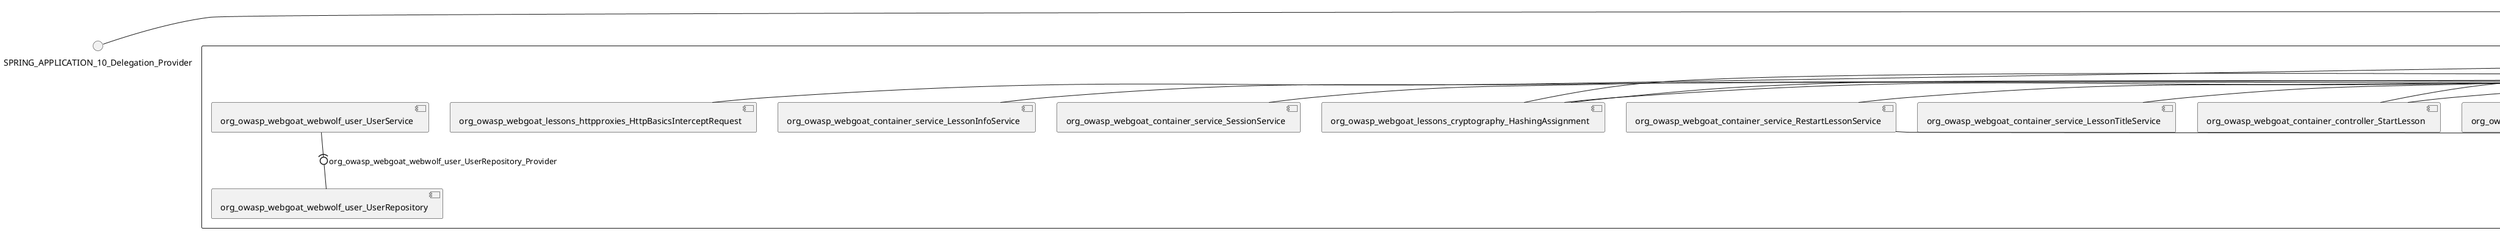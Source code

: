 @startuml
skinparam fixCircleLabelOverlapping true
skinparam componentStyle uml2
() SPRING_APPLICATION_10_Delegation_Provider
() SPRING_APPLICATION_11_Delegation_Provider
() SPRING_APPLICATION_12_Delegation_Provider
() SPRING_APPLICATION_13_Delegation_Provider
() SPRING_APPLICATION_14_Delegation_Provider
() SPRING_APPLICATION_15_Delegation_Provider
() SPRING_APPLICATION_16_Delegation_Provider
() SPRING_APPLICATION_2_Delegation_Provider
() SPRING_APPLICATION_3_Delegation_Provider
() SPRING_APPLICATION_4_Delegation_Provider
() SPRING_APPLICATION_5_Delegation_Provider
() SPRING_APPLICATION_6_Delegation_Provider
() SPRING_APPLICATION_7_Delegation_Provider
() SPRING_APPLICATION_8_Delegation_Provider
() SPRING_APPLICATION_9_Delegation_Provider
() SPRING_APPLICATION_BypassRestrictions_FieldRestrictions_POST_Delegation_Provider
() SPRING_APPLICATION_BypassRestrictions_frontendValidation_POST_Delegation_Provider
() SPRING_APPLICATION_ChromeDevTools_dummy_POST_Delegation_Provider
() SPRING_APPLICATION_ChromeDevTools_network_POST_Delegation_Provider
() SPRING_APPLICATION_CrossSiteScriptingStored_stored_xss_POST_Delegation_Provider
() SPRING_APPLICATION_CrossSiteScriptingStored_stored_xss_follow_up_POST_Delegation_Provider
() SPRING_APPLICATION_CrossSiteScripting_attack1_POST_Delegation_Provider
() SPRING_APPLICATION_CrossSiteScripting_attack3_POST_Delegation_Provider
() SPRING_APPLICATION_CrossSiteScripting_attack4_POST_Delegation_Provider
() SPRING_APPLICATION_CrossSiteScripting_attack5a_GET_Delegation_Provider
() SPRING_APPLICATION_CrossSiteScripting_attack6a_POST_Delegation_Provider
() SPRING_APPLICATION_CrossSiteScripting_dom_follow_up_POST_Delegation_Provider
() SPRING_APPLICATION_CrossSiteScripting_phone_home_xss_POST_Delegation_Provider
() SPRING_APPLICATION_CrossSiteScripting_quiz_GET_POST_Delegation_Provider
() SPRING_APPLICATION_Delegation_Provider
() SPRING_APPLICATION_GET_10_Delegation_Provider
() SPRING_APPLICATION_GET_11_Delegation_Provider
() SPRING_APPLICATION_GET_2_Delegation_Provider
() SPRING_APPLICATION_GET_3_Delegation_Provider
() SPRING_APPLICATION_GET_4_Delegation_Provider
() SPRING_APPLICATION_GET_5_Delegation_Provider
() SPRING_APPLICATION_GET_6_Delegation_Provider
() SPRING_APPLICATION_GET_7_Delegation_Provider
() SPRING_APPLICATION_GET_8_Delegation_Provider
() SPRING_APPLICATION_GET_9_Delegation_Provider
() SPRING_APPLICATION_GET_Delegation_Provider
() SPRING_APPLICATION_HtmlTampering_task_POST_Delegation_Provider
() SPRING_APPLICATION_HttpBasics_attack1_POST_Delegation_Provider
() SPRING_APPLICATION_HttpBasics_attack2_POST_Delegation_Provider
() SPRING_APPLICATION_IDOR_diff_attributes_POST_Delegation_Provider
() SPRING_APPLICATION_IDOR_login_POST_Delegation_Provider
() SPRING_APPLICATION_IDOR_profile_alt_path_POST_Delegation_Provider
() SPRING_APPLICATION_InsecureDeserialization_task_POST_Delegation_Provider
() SPRING_APPLICATION_InsecureLogin_Delegation_Provider
() SPRING_APPLICATION_JWT_decode_POST_Delegation_Provider
() SPRING_APPLICATION_JWT_jku_Delegation_Provider
() SPRING_APPLICATION_JWT_kid_Delegation_Provider
() SPRING_APPLICATION_JWT_quiz_GET_POST_Delegation_Provider
() SPRING_APPLICATION_JWT_refresh_Delegation_Provider
() SPRING_APPLICATION_JWT_secret_POST_Delegation_Provider
() SPRING_APPLICATION_JWT_votings_Delegation_Provider
() SPRING_APPLICATION_LogSpoofing_log_bleeding_POST_Delegation_Provider
() SPRING_APPLICATION_LogSpoofing_log_spoofing_POST_Delegation_Provider
() SPRING_APPLICATION_POST_10_Delegation_Provider
() SPRING_APPLICATION_POST_11_Delegation_Provider
() SPRING_APPLICATION_POST_12_Delegation_Provider
() SPRING_APPLICATION_POST_13_Delegation_Provider
() SPRING_APPLICATION_POST_14_Delegation_Provider
() SPRING_APPLICATION_POST_15_Delegation_Provider
() SPRING_APPLICATION_POST_16_Delegation_Provider
() SPRING_APPLICATION_POST_17_Delegation_Provider
() SPRING_APPLICATION_POST_18_Delegation_Provider
() SPRING_APPLICATION_POST_2_Delegation_Provider
() SPRING_APPLICATION_POST_3_Delegation_Provider
() SPRING_APPLICATION_POST_4_Delegation_Provider
() SPRING_APPLICATION_POST_5_Delegation_Provider
() SPRING_APPLICATION_POST_6_Delegation_Provider
() SPRING_APPLICATION_POST_7_Delegation_Provider
() SPRING_APPLICATION_POST_8_Delegation_Provider
() SPRING_APPLICATION_POST_9_Delegation_Provider
() SPRING_APPLICATION_POST_Delegation_Provider
() SPRING_APPLICATION_PUT_Delegation_Provider
() SPRING_APPLICATION_PasswordReset_ForgotPassword_create_password_reset_link_POST_Delegation_Provider
() SPRING_APPLICATION_PasswordReset_SecurityQuestions_POST_Delegation_Provider
() SPRING_APPLICATION_PasswordReset_reset_Delegation_Provider
() SPRING_APPLICATION_PasswordReset_simple_mail_reset_POST_Delegation_Provider
() SPRING_APPLICATION_PathTraversal_profile_picture_GET_Delegation_Provider
() SPRING_APPLICATION_PathTraversal_profile_picture_fix_GET_Delegation_Provider
() SPRING_APPLICATION_PathTraversal_profile_upload_POST_Delegation_Provider
() SPRING_APPLICATION_PathTraversal_profile_upload_fix_POST_Delegation_Provider
() SPRING_APPLICATION_PathTraversal_profile_upload_remove_user_input_POST_Delegation_Provider
() SPRING_APPLICATION_PathTraversal_random_POST_Delegation_Provider
() SPRING_APPLICATION_PathTraversal_random_picture_GET_Delegation_Provider
() SPRING_APPLICATION_PathTraversal_zip_slip_Delegation_Provider
() SPRING_APPLICATION_SSRF_task1_POST_Delegation_Provider
() SPRING_APPLICATION_SSRF_task2_POST_Delegation_Provider
() SPRING_APPLICATION_SecurePasswords_assignment_POST_Delegation_Provider
() SPRING_APPLICATION_SqlInjectionAdvanced_attack6a_POST_Delegation_Provider
() SPRING_APPLICATION_SqlInjectionAdvanced_attack6b_POST_Delegation_Provider
() SPRING_APPLICATION_SqlInjectionAdvanced_challenge_Login_POST_Delegation_Provider
() SPRING_APPLICATION_SqlInjectionAdvanced_challenge_PUT_Delegation_Provider
() SPRING_APPLICATION_SqlInjectionAdvanced_quiz_GET_POST_Delegation_Provider
() SPRING_APPLICATION_SqlInjectionMitigations_attack10a_POST_Delegation_Provider
() SPRING_APPLICATION_SqlInjectionMitigations_attack10b_POST_Delegation_Provider
() SPRING_APPLICATION_SqlInjectionMitigations_attack12a_POST_Delegation_Provider
() SPRING_APPLICATION_SqlInjectionMitigations_servers_GET_Delegation_Provider
() SPRING_APPLICATION_SqlInjection_assignment5a_POST_Delegation_Provider
() SPRING_APPLICATION_SqlInjection_assignment5b_POST_Delegation_Provider
() SPRING_APPLICATION_SqlInjection_attack10_POST_Delegation_Provider
() SPRING_APPLICATION_SqlInjection_attack2_POST_Delegation_Provider
() SPRING_APPLICATION_SqlInjection_attack3_POST_Delegation_Provider
() SPRING_APPLICATION_SqlInjection_attack4_POST_Delegation_Provider
() SPRING_APPLICATION_SqlInjection_attack5_POST_Delegation_Provider
() SPRING_APPLICATION_SqlInjection_attack8_POST_Delegation_Provider
() SPRING_APPLICATION_SqlInjection_attack9_POST_Delegation_Provider
() SPRING_APPLICATION_SqlOnlyInputValidationOnKeywords_attack_POST_Delegation_Provider
() SPRING_APPLICATION_SqlOnlyInputValidation_attack_POST_Delegation_Provider
() SPRING_APPLICATION_VulnerableComponents_attack1_POST_Delegation_Provider
() SPRING_APPLICATION_WebWolf_GET_Delegation_Provider
() SPRING_APPLICATION_WebWolf_landing_Delegation_Provider
() SPRING_APPLICATION_WebWolf_mail_Delegation_Provider
() SPRING_APPLICATION_challenge_1_POST_Delegation_Provider
() SPRING_APPLICATION_challenge_5_POST_Delegation_Provider
() SPRING_APPLICATION_challenge_7_Delegation_Provider
() SPRING_APPLICATION_challenge_8_Delegation_Provider
() SPRING_APPLICATION_challenge_logo_Delegation_Provider
() SPRING_APPLICATION_cia_quiz_GET_POST_Delegation_Provider
() SPRING_APPLICATION_clientSideFiltering_attack1_POST_Delegation_Provider
() SPRING_APPLICATION_clientSideFiltering_challenge_store_coupons_GET_Delegation_Provider
() SPRING_APPLICATION_clientSideFiltering_getItForFree_POST_Delegation_Provider
() SPRING_APPLICATION_clientSideFiltering_salaries_GET_Delegation_Provider
() SPRING_APPLICATION_crypto_encoding_basic_auth_POST_Delegation_Provider
() SPRING_APPLICATION_crypto_encoding_xor_POST_Delegation_Provider
() SPRING_APPLICATION_crypto_hashing_POST_Delegation_Provider
() SPRING_APPLICATION_crypto_secure_defaults_POST_Delegation_Provider
() SPRING_APPLICATION_crypto_signing_verify_POST_Delegation_Provider
() SPRING_APPLICATION_csrf_feedback_message_POST_Delegation_Provider
() SPRING_APPLICATION_csrf_review_POST_Delegation_Provider
() SPRING_APPLICATION_files_GET_Delegation_Provider
() SPRING_APPLICATION_fileupload_POST_Delegation_Provider
() SPRING_APPLICATION_jwt_Delegation_Provider
() SPRING_APPLICATION_landing_Delegation_Provider
() SPRING_APPLICATION_lesson_template_Delegation_Provider
() SPRING_APPLICATION_login_oauth_mvc_GET_Delegation_Provider
() SPRING_APPLICATION_mail_DELETE_GET_POST_Delegation_Provider
() SPRING_APPLICATION_register_mvc_POST_Delegation_Provider
() SPRING_APPLICATION_registration_GET_Delegation_Provider
() SPRING_APPLICATION_requests_GET_Delegation_Provider
() SPRING_APPLICATION_scoreboard_data_GET_Delegation_Provider
() SPRING_APPLICATION_server_directory_GET_Delegation_Provider
() SPRING_APPLICATION_service_debug_labels_mvc_Delegation_Provider
() SPRING_APPLICATION_service_lessonoverview_mvc_Delegation_Provider
() SPRING_APPLICATION_xxe_comments_GET_Delegation_Provider
rectangle System {
[org_owasp_webgoat_container_HammerHead] [[webgoat-webgoat.repository#_n4j_zFbAEe-3c-8zn6OYeQ]]
[org_owasp_webgoat_container_WebWolfRedirect] [[webgoat-webgoat.repository#_n4j_zFbAEe-3c-8zn6OYeQ]]
[org_owasp_webgoat_container_controller_StartLesson] [[webgoat-webgoat.repository#_n4j_zFbAEe-3c-8zn6OYeQ]]
[org_owasp_webgoat_container_controller_Welcome] [[webgoat-webgoat.repository#_n4j_zFbAEe-3c-8zn6OYeQ]]
[org_owasp_webgoat_container_i18n_PluginMessages_Provider] [[webgoat-webgoat.repository#_n4j_zFbAEe-3c-8zn6OYeQ]]
[org_owasp_webgoat_container_report_ReportCardController] [[webgoat-webgoat.repository#_n4j_zFbAEe-3c-8zn6OYeQ]]
[org_owasp_webgoat_container_service_EnvironmentService] [[webgoat-webgoat.repository#_n4j_zFbAEe-3c-8zn6OYeQ]]
[org_owasp_webgoat_container_service_HintService] [[webgoat-webgoat.repository#_n4j_zFbAEe-3c-8zn6OYeQ]]
[org_owasp_webgoat_container_service_LabelDebugService] [[webgoat-webgoat.repository#_n4j_zFbAEe-3c-8zn6OYeQ]]
[org_owasp_webgoat_container_service_LabelService] [[webgoat-webgoat.repository#_n4j_zFbAEe-3c-8zn6OYeQ]]
[org_owasp_webgoat_container_service_LessonInfoService] [[webgoat-webgoat.repository#_n4j_zFbAEe-3c-8zn6OYeQ]]
[org_owasp_webgoat_container_service_LessonMenuService] [[webgoat-webgoat.repository#_n4j_zFbAEe-3c-8zn6OYeQ]]
[org_owasp_webgoat_container_service_LessonProgressService] [[webgoat-webgoat.repository#_n4j_zFbAEe-3c-8zn6OYeQ]]
[org_owasp_webgoat_container_service_LessonTitleService] [[webgoat-webgoat.repository#_n4j_zFbAEe-3c-8zn6OYeQ]]
[org_owasp_webgoat_container_service_RestartLessonService] [[webgoat-webgoat.repository#_n4j_zFbAEe-3c-8zn6OYeQ]]
[org_owasp_webgoat_container_service_SessionService] [[webgoat-webgoat.repository#_n4j_zFbAEe-3c-8zn6OYeQ]]
[org_owasp_webgoat_container_session_UserSessionData_Provider] [[webgoat-webgoat.repository#_n4j_zFbAEe-3c-8zn6OYeQ]]
[org_owasp_webgoat_container_session_WebSession_Provider] [[webgoat-webgoat.repository#_n4j_zFbAEe-3c-8zn6OYeQ]]
[org_owasp_webgoat_container_users_RegistrationController] [[webgoat-webgoat.repository#_n4j_zFbAEe-3c-8zn6OYeQ]]
[org_owasp_webgoat_container_users_Scoreboard] [[webgoat-webgoat.repository#_n4j_zFbAEe-3c-8zn6OYeQ]]
[org_owasp_webgoat_container_users_UserProgressRepository] [[webgoat-webgoat.repository#_n4j_zFbAEe-3c-8zn6OYeQ]]
[org_owasp_webgoat_container_users_UserRepository] [[webgoat-webgoat.repository#_n4j_zFbAEe-3c-8zn6OYeQ]]
[org_owasp_webgoat_container_users_UserService] [[webgoat-webgoat.repository#_n4j_zFbAEe-3c-8zn6OYeQ]]
[org_owasp_webgoat_lessons_authbypass_VerifyAccount] [[webgoat-webgoat.repository#_n4j_zFbAEe-3c-8zn6OYeQ]]
[org_owasp_webgoat_lessons_bypassrestrictions_BypassRestrictionsFieldRestrictions] [[webgoat-webgoat.repository#_n4j_zFbAEe-3c-8zn6OYeQ]]
[org_owasp_webgoat_lessons_bypassrestrictions_BypassRestrictionsFrontendValidation] [[webgoat-webgoat.repository#_n4j_zFbAEe-3c-8zn6OYeQ]]
[org_owasp_webgoat_lessons_challenges_FlagController] [[webgoat-webgoat.repository#_n4j_zFbAEe-3c-8zn6OYeQ]]
[org_owasp_webgoat_lessons_challenges_challenge1_Assignment1] [[webgoat-webgoat.repository#_n4j_zFbAEe-3c-8zn6OYeQ]]
[org_owasp_webgoat_lessons_challenges_challenge1_ImageServlet] [[webgoat-webgoat.repository#_n4j_zFbAEe-3c-8zn6OYeQ]]
[org_owasp_webgoat_lessons_challenges_challenge5_Assignment5] [[webgoat-webgoat.repository#_n4j_zFbAEe-3c-8zn6OYeQ]]
[org_owasp_webgoat_lessons_challenges_challenge7_Assignment7] [[webgoat-webgoat.repository#_n4j_zFbAEe-3c-8zn6OYeQ]]
[org_owasp_webgoat_lessons_challenges_challenge8_Assignment8] [[webgoat-webgoat.repository#_n4j_zFbAEe-3c-8zn6OYeQ]]
[org_owasp_webgoat_lessons_chromedevtools_NetworkDummy] [[webgoat-webgoat.repository#_n4j_zFbAEe-3c-8zn6OYeQ]]
[org_owasp_webgoat_lessons_chromedevtools_NetworkLesson] [[webgoat-webgoat.repository#_n4j_zFbAEe-3c-8zn6OYeQ]]
[org_owasp_webgoat_lessons_cia_CIAQuiz] [[webgoat-webgoat.repository#_n4j_zFbAEe-3c-8zn6OYeQ]]
[org_owasp_webgoat_lessons_clientsidefiltering_ClientSideFilteringAssignment] [[webgoat-webgoat.repository#_n4j_zFbAEe-3c-8zn6OYeQ]]
[org_owasp_webgoat_lessons_clientsidefiltering_ClientSideFilteringFreeAssignment] [[webgoat-webgoat.repository#_n4j_zFbAEe-3c-8zn6OYeQ]]
[org_owasp_webgoat_lessons_clientsidefiltering_Salaries] [[webgoat-webgoat.repository#_n4j_zFbAEe-3c-8zn6OYeQ]]
[org_owasp_webgoat_lessons_clientsidefiltering_ShopEndpoint] [[webgoat-webgoat.repository#_n4j_zFbAEe-3c-8zn6OYeQ]]
[org_owasp_webgoat_lessons_cryptography_EncodingAssignment] [[webgoat-webgoat.repository#_n4j_zFbAEe-3c-8zn6OYeQ]]
[org_owasp_webgoat_lessons_cryptography_HashingAssignment] [[webgoat-webgoat.repository#_n4j_zFbAEe-3c-8zn6OYeQ]]
[org_owasp_webgoat_lessons_cryptography_SecureDefaultsAssignment] [[webgoat-webgoat.repository#_n4j_zFbAEe-3c-8zn6OYeQ]]
[org_owasp_webgoat_lessons_cryptography_SigningAssignment] [[webgoat-webgoat.repository#_n4j_zFbAEe-3c-8zn6OYeQ]]
[org_owasp_webgoat_lessons_cryptography_XOREncodingAssignment] [[webgoat-webgoat.repository#_n4j_zFbAEe-3c-8zn6OYeQ]]
[org_owasp_webgoat_lessons_csrf_CSRFConfirmFlag1] [[webgoat-webgoat.repository#_n4j_zFbAEe-3c-8zn6OYeQ]]
[org_owasp_webgoat_lessons_csrf_CSRFFeedback] [[webgoat-webgoat.repository#_n4j_zFbAEe-3c-8zn6OYeQ]]
[org_owasp_webgoat_lessons_csrf_CSRFGetFlag] [[webgoat-webgoat.repository#_n4j_zFbAEe-3c-8zn6OYeQ]]
[org_owasp_webgoat_lessons_csrf_CSRFLogin] [[webgoat-webgoat.repository#_n4j_zFbAEe-3c-8zn6OYeQ]]
[org_owasp_webgoat_lessons_csrf_ForgedReviews] [[webgoat-webgoat.repository#_n4j_zFbAEe-3c-8zn6OYeQ]]
[org_owasp_webgoat_lessons_csrf_ObjectMapper_Provider] [[webgoat-webgoat.repository#_n4j_zFbAEe-3c-8zn6OYeQ]]
[org_owasp_webgoat_lessons_deserialization_InsecureDeserializationTask] [[webgoat-webgoat.repository#_n4j_zFbAEe-3c-8zn6OYeQ]]
[org_owasp_webgoat_lessons_hijacksession_HijackSessionAssignment] [[webgoat-webgoat.repository#_n4j_zFbAEe-3c-8zn6OYeQ]]
[org_owasp_webgoat_lessons_hijacksession_cas_HijackSessionAuthenticationProvider] [[webgoat-webgoat.repository#_n4j_zFbAEe-3c-8zn6OYeQ]]
[org_owasp_webgoat_lessons_htmltampering_HtmlTamperingTask] [[webgoat-webgoat.repository#_n4j_zFbAEe-3c-8zn6OYeQ]]
[org_owasp_webgoat_lessons_httpbasics_HttpBasicsLesson] [[webgoat-webgoat.repository#_n4j_zFbAEe-3c-8zn6OYeQ]]
[org_owasp_webgoat_lessons_httpbasics_HttpBasicsQuiz] [[webgoat-webgoat.repository#_n4j_zFbAEe-3c-8zn6OYeQ]]
[org_owasp_webgoat_lessons_httpproxies_HttpBasicsInterceptRequest] [[webgoat-webgoat.repository#_n4j_zFbAEe-3c-8zn6OYeQ]]
[org_owasp_webgoat_lessons_idor_IDORDiffAttributes] [[webgoat-webgoat.repository#_n4j_zFbAEe-3c-8zn6OYeQ]]
[org_owasp_webgoat_lessons_idor_IDOREditOtherProfile] [[webgoat-webgoat.repository#_n4j_zFbAEe-3c-8zn6OYeQ]]
[org_owasp_webgoat_lessons_idor_IDORLogin] [[webgoat-webgoat.repository#_n4j_zFbAEe-3c-8zn6OYeQ]]
[org_owasp_webgoat_lessons_idor_IDORViewOtherProfile] [[webgoat-webgoat.repository#_n4j_zFbAEe-3c-8zn6OYeQ]]
[org_owasp_webgoat_lessons_idor_IDORViewOwnProfile] [[webgoat-webgoat.repository#_n4j_zFbAEe-3c-8zn6OYeQ]]
[org_owasp_webgoat_lessons_idor_IDORViewOwnProfileAltUrl] [[webgoat-webgoat.repository#_n4j_zFbAEe-3c-8zn6OYeQ]]
[org_owasp_webgoat_lessons_insecurelogin_InsecureLoginTask] [[webgoat-webgoat.repository#_n4j_zFbAEe-3c-8zn6OYeQ]]
[org_owasp_webgoat_lessons_jwt_JWTDecodeEndpoint] [[webgoat-webgoat.repository#_n4j_zFbAEe-3c-8zn6OYeQ]]
[org_owasp_webgoat_lessons_jwt_JWTQuiz] [[webgoat-webgoat.repository#_n4j_zFbAEe-3c-8zn6OYeQ]]
[org_owasp_webgoat_lessons_jwt_JWTRefreshEndpoint] [[webgoat-webgoat.repository#_n4j_zFbAEe-3c-8zn6OYeQ]]
[org_owasp_webgoat_lessons_jwt_JWTSecretKeyEndpoint] [[webgoat-webgoat.repository#_n4j_zFbAEe-3c-8zn6OYeQ]]
[org_owasp_webgoat_lessons_jwt_JWTVotesEndpoint] [[webgoat-webgoat.repository#_n4j_zFbAEe-3c-8zn6OYeQ]]
[org_owasp_webgoat_lessons_jwt_claimmisuse_JWTHeaderJKUEndpoint] [[webgoat-webgoat.repository#_n4j_zFbAEe-3c-8zn6OYeQ]]
[org_owasp_webgoat_lessons_jwt_claimmisuse_JWTHeaderKIDEndpoint] [[webgoat-webgoat.repository#_n4j_zFbAEe-3c-8zn6OYeQ]]
[org_owasp_webgoat_lessons_lessontemplate_SampleAttack] [[webgoat-webgoat.repository#_n4j_zFbAEe-3c-8zn6OYeQ]]
[org_owasp_webgoat_lessons_logging_LogBleedingTask] [[webgoat-webgoat.repository#_n4j_zFbAEe-3c-8zn6OYeQ]]
[org_owasp_webgoat_lessons_logging_LogSpoofingTask] [[webgoat-webgoat.repository#_n4j_zFbAEe-3c-8zn6OYeQ]]
[org_owasp_webgoat_lessons_missingac_MissingFunctionACHiddenMenus] [[webgoat-webgoat.repository#_n4j_zFbAEe-3c-8zn6OYeQ]]
[org_owasp_webgoat_lessons_missingac_MissingFunctionACUsers] [[webgoat-webgoat.repository#_n4j_zFbAEe-3c-8zn6OYeQ]]
[org_owasp_webgoat_lessons_missingac_MissingFunctionACYourHash] [[webgoat-webgoat.repository#_n4j_zFbAEe-3c-8zn6OYeQ]]
[org_owasp_webgoat_lessons_missingac_MissingFunctionACYourHashAdmin] [[webgoat-webgoat.repository#_n4j_zFbAEe-3c-8zn6OYeQ]]
[org_owasp_webgoat_lessons_passwordreset_QuestionsAssignment] [[webgoat-webgoat.repository#_n4j_zFbAEe-3c-8zn6OYeQ]]
[org_owasp_webgoat_lessons_passwordreset_ResetLinkAssignment] [[webgoat-webgoat.repository#_n4j_zFbAEe-3c-8zn6OYeQ]]
[org_owasp_webgoat_lessons_passwordreset_ResetLinkAssignmentForgotPassword] [[webgoat-webgoat.repository#_n4j_zFbAEe-3c-8zn6OYeQ]]
[org_owasp_webgoat_lessons_passwordreset_SecurityQuestionAssignment] [[webgoat-webgoat.repository#_n4j_zFbAEe-3c-8zn6OYeQ]]
[org_owasp_webgoat_lessons_passwordreset_SimpleMailAssignment] [[webgoat-webgoat.repository#_n4j_zFbAEe-3c-8zn6OYeQ]]
[org_owasp_webgoat_lessons_passwordreset_TriedQuestions] [[webgoat-webgoat.repository#_n4j_zFbAEe-3c-8zn6OYeQ]]
[org_owasp_webgoat_lessons_pathtraversal_ProfileUpload] [[webgoat-webgoat.repository#_n4j_zFbAEe-3c-8zn6OYeQ]]
[org_owasp_webgoat_lessons_pathtraversal_ProfileUploadFix] [[webgoat-webgoat.repository#_n4j_zFbAEe-3c-8zn6OYeQ]]
[org_owasp_webgoat_lessons_pathtraversal_ProfileUploadRemoveUserInput] [[webgoat-webgoat.repository#_n4j_zFbAEe-3c-8zn6OYeQ]]
[org_owasp_webgoat_lessons_pathtraversal_ProfileUploadRetrieval] [[webgoat-webgoat.repository#_n4j_zFbAEe-3c-8zn6OYeQ]]
[org_owasp_webgoat_lessons_pathtraversal_ProfileZipSlip] [[webgoat-webgoat.repository#_n4j_zFbAEe-3c-8zn6OYeQ]]
[org_owasp_webgoat_lessons_securepasswords_SecurePasswordsAssignment] [[webgoat-webgoat.repository#_n4j_zFbAEe-3c-8zn6OYeQ]]
[org_owasp_webgoat_lessons_spoofcookie_SpoofCookieAssignment] [[webgoat-webgoat.repository#_n4j_zFbAEe-3c-8zn6OYeQ]]
[org_owasp_webgoat_lessons_sqlinjection_advanced_SqlInjectionChallenge] [[webgoat-webgoat.repository#_n4j_zFbAEe-3c-8zn6OYeQ]]
[org_owasp_webgoat_lessons_sqlinjection_advanced_SqlInjectionChallengeLogin] [[webgoat-webgoat.repository#_n4j_zFbAEe-3c-8zn6OYeQ]]
[org_owasp_webgoat_lessons_sqlinjection_advanced_SqlInjectionLesson6a] [[webgoat-webgoat.repository#_n4j_zFbAEe-3c-8zn6OYeQ]]
[org_owasp_webgoat_lessons_sqlinjection_advanced_SqlInjectionLesson6b] [[webgoat-webgoat.repository#_n4j_zFbAEe-3c-8zn6OYeQ]]
[org_owasp_webgoat_lessons_sqlinjection_advanced_SqlInjectionQuiz] [[webgoat-webgoat.repository#_n4j_zFbAEe-3c-8zn6OYeQ]]
[org_owasp_webgoat_lessons_sqlinjection_introduction_SqlInjectionLesson10] [[webgoat-webgoat.repository#_n4j_zFbAEe-3c-8zn6OYeQ]]
[org_owasp_webgoat_lessons_sqlinjection_introduction_SqlInjectionLesson2] [[webgoat-webgoat.repository#_n4j_zFbAEe-3c-8zn6OYeQ]]
[org_owasp_webgoat_lessons_sqlinjection_introduction_SqlInjectionLesson3] [[webgoat-webgoat.repository#_n4j_zFbAEe-3c-8zn6OYeQ]]
[org_owasp_webgoat_lessons_sqlinjection_introduction_SqlInjectionLesson4] [[webgoat-webgoat.repository#_n4j_zFbAEe-3c-8zn6OYeQ]]
[org_owasp_webgoat_lessons_sqlinjection_introduction_SqlInjectionLesson5] [[webgoat-webgoat.repository#_n4j_zFbAEe-3c-8zn6OYeQ]]
[org_owasp_webgoat_lessons_sqlinjection_introduction_SqlInjectionLesson5a] [[webgoat-webgoat.repository#_n4j_zFbAEe-3c-8zn6OYeQ]]
[org_owasp_webgoat_lessons_sqlinjection_introduction_SqlInjectionLesson5b] [[webgoat-webgoat.repository#_n4j_zFbAEe-3c-8zn6OYeQ]]
[org_owasp_webgoat_lessons_sqlinjection_introduction_SqlInjectionLesson8] [[webgoat-webgoat.repository#_n4j_zFbAEe-3c-8zn6OYeQ]]
[org_owasp_webgoat_lessons_sqlinjection_introduction_SqlInjectionLesson9] [[webgoat-webgoat.repository#_n4j_zFbAEe-3c-8zn6OYeQ]]
[org_owasp_webgoat_lessons_sqlinjection_mitigation_Servers] [[webgoat-webgoat.repository#_n4j_zFbAEe-3c-8zn6OYeQ]]
[org_owasp_webgoat_lessons_sqlinjection_mitigation_SqlInjectionLesson10a] [[webgoat-webgoat.repository#_n4j_zFbAEe-3c-8zn6OYeQ]]
[org_owasp_webgoat_lessons_sqlinjection_mitigation_SqlInjectionLesson10b] [[webgoat-webgoat.repository#_n4j_zFbAEe-3c-8zn6OYeQ]]
[org_owasp_webgoat_lessons_sqlinjection_mitigation_SqlInjectionLesson13] [[webgoat-webgoat.repository#_n4j_zFbAEe-3c-8zn6OYeQ]]
[org_owasp_webgoat_lessons_sqlinjection_mitigation_SqlOnlyInputValidation] [[webgoat-webgoat.repository#_n4j_zFbAEe-3c-8zn6OYeQ]]
[org_owasp_webgoat_lessons_sqlinjection_mitigation_SqlOnlyInputValidationOnKeywords] [[webgoat-webgoat.repository#_n4j_zFbAEe-3c-8zn6OYeQ]]
[org_owasp_webgoat_lessons_ssrf_SSRFTask1] [[webgoat-webgoat.repository#_n4j_zFbAEe-3c-8zn6OYeQ]]
[org_owasp_webgoat_lessons_ssrf_SSRFTask2] [[webgoat-webgoat.repository#_n4j_zFbAEe-3c-8zn6OYeQ]]
[org_owasp_webgoat_lessons_vulnerablecomponents_VulnerableComponentsLesson] [[webgoat-webgoat.repository#_n4j_zFbAEe-3c-8zn6OYeQ]]
[org_owasp_webgoat_lessons_webwolfintroduction_LandingAssignment] [[webgoat-webgoat.repository#_n4j_zFbAEe-3c-8zn6OYeQ]]
[org_owasp_webgoat_lessons_webwolfintroduction_MailAssignment] [[webgoat-webgoat.repository#_n4j_zFbAEe-3c-8zn6OYeQ]]
[org_owasp_webgoat_lessons_xss_CrossSiteScriptingLesson1] [[webgoat-webgoat.repository#_n4j_zFbAEe-3c-8zn6OYeQ]]
[org_owasp_webgoat_lessons_xss_CrossSiteScriptingLesson3] [[webgoat-webgoat.repository#_n4j_zFbAEe-3c-8zn6OYeQ]]
[org_owasp_webgoat_lessons_xss_CrossSiteScriptingLesson4] [[webgoat-webgoat.repository#_n4j_zFbAEe-3c-8zn6OYeQ]]
[org_owasp_webgoat_lessons_xss_CrossSiteScriptingLesson5a] [[webgoat-webgoat.repository#_n4j_zFbAEe-3c-8zn6OYeQ]]
[org_owasp_webgoat_lessons_xss_CrossSiteScriptingLesson6a] [[webgoat-webgoat.repository#_n4j_zFbAEe-3c-8zn6OYeQ]]
[org_owasp_webgoat_lessons_xss_CrossSiteScriptingQuiz] [[webgoat-webgoat.repository#_n4j_zFbAEe-3c-8zn6OYeQ]]
[org_owasp_webgoat_lessons_xss_DOMCrossSiteScripting] [[webgoat-webgoat.repository#_n4j_zFbAEe-3c-8zn6OYeQ]]
[org_owasp_webgoat_lessons_xss_DOMCrossSiteScriptingVerifier] [[webgoat-webgoat.repository#_n4j_zFbAEe-3c-8zn6OYeQ]]
[org_owasp_webgoat_lessons_xss_stored_StoredCrossSiteScriptingVerifier] [[webgoat-webgoat.repository#_n4j_zFbAEe-3c-8zn6OYeQ]]
[org_owasp_webgoat_lessons_xss_stored_StoredXssComments] [[webgoat-webgoat.repository#_n4j_zFbAEe-3c-8zn6OYeQ]]
[org_owasp_webgoat_lessons_xxe_BlindSendFileAssignment] [[webgoat-webgoat.repository#_n4j_zFbAEe-3c-8zn6OYeQ]]
[org_owasp_webgoat_lessons_xxe_CommentsCache] [[webgoat-webgoat.repository#_n4j_zFbAEe-3c-8zn6OYeQ]]
[org_owasp_webgoat_lessons_xxe_CommentsEndpoint] [[webgoat-webgoat.repository#_n4j_zFbAEe-3c-8zn6OYeQ]]
[org_owasp_webgoat_lessons_xxe_ContentTypeAssignment] [[webgoat-webgoat.repository#_n4j_zFbAEe-3c-8zn6OYeQ]]
[org_owasp_webgoat_lessons_xxe_SimpleXXE] [[webgoat-webgoat.repository#_n4j_zFbAEe-3c-8zn6OYeQ]]
[org_owasp_webgoat_webwolf_FileServer] [[webgoat-webgoat.repository#_n4j_zFbAEe-3c-8zn6OYeQ]]
[org_owasp_webgoat_webwolf_jwt_JWTController] [[webgoat-webgoat.repository#_n4j_zFbAEe-3c-8zn6OYeQ]]
[org_owasp_webgoat_webwolf_mailbox_MailboxController] [[webgoat-webgoat.repository#_n4j_zFbAEe-3c-8zn6OYeQ]]
[org_owasp_webgoat_webwolf_mailbox_MailboxRepository] [[webgoat-webgoat.repository#_n4j_zFbAEe-3c-8zn6OYeQ]]
[org_owasp_webgoat_webwolf_requests_LandingPage] [[webgoat-webgoat.repository#_n4j_zFbAEe-3c-8zn6OYeQ]]
[org_owasp_webgoat_webwolf_requests_Requests] [[webgoat-webgoat.repository#_n4j_zFbAEe-3c-8zn6OYeQ]]
[org_owasp_webgoat_webwolf_user_UserRepository] [[webgoat-webgoat.repository#_n4j_zFbAEe-3c-8zn6OYeQ]]
[org_owasp_webgoat_webwolf_user_UserService] [[webgoat-webgoat.repository#_n4j_zFbAEe-3c-8zn6OYeQ]]
port SPRING_APPLICATION_10_Provider
SPRING_APPLICATION_10_Delegation_Provider - SPRING_APPLICATION_10_Provider
SPRING_APPLICATION_10_Provider - [org_owasp_webgoat_lessons_cryptography_HashingAssignment]
port SPRING_APPLICATION_11_Provider
SPRING_APPLICATION_11_Delegation_Provider - SPRING_APPLICATION_11_Provider
SPRING_APPLICATION_11_Provider - [org_owasp_webgoat_lessons_httpproxies_HttpBasicsInterceptRequest]
port SPRING_APPLICATION_12_Provider
SPRING_APPLICATION_12_Delegation_Provider - SPRING_APPLICATION_12_Provider
SPRING_APPLICATION_12_Provider - [org_owasp_webgoat_container_service_LabelDebugService]
port SPRING_APPLICATION_13_Provider
SPRING_APPLICATION_13_Delegation_Provider - SPRING_APPLICATION_13_Provider
SPRING_APPLICATION_13_Provider - [org_owasp_webgoat_container_service_LessonInfoService]
port SPRING_APPLICATION_14_Provider
SPRING_APPLICATION_14_Delegation_Provider - SPRING_APPLICATION_14_Provider
SPRING_APPLICATION_14_Provider - [org_owasp_webgoat_lessons_jwt_JWTSecretKeyEndpoint]
port SPRING_APPLICATION_15_Provider
SPRING_APPLICATION_15_Delegation_Provider - SPRING_APPLICATION_15_Provider
SPRING_APPLICATION_15_Provider - [org_owasp_webgoat_webwolf_FileServer]
port SPRING_APPLICATION_16_Provider
SPRING_APPLICATION_16_Delegation_Provider - SPRING_APPLICATION_16_Provider
SPRING_APPLICATION_16_Provider - [org_owasp_webgoat_container_service_SessionService]
port SPRING_APPLICATION_2_Provider
SPRING_APPLICATION_2_Delegation_Provider - SPRING_APPLICATION_2_Provider
SPRING_APPLICATION_2_Provider - [org_owasp_webgoat_lessons_cryptography_HashingAssignment]
port SPRING_APPLICATION_3_Provider
SPRING_APPLICATION_3_Delegation_Provider - SPRING_APPLICATION_3_Provider
SPRING_APPLICATION_3_Provider - [org_owasp_webgoat_lessons_xxe_SimpleXXE]
port SPRING_APPLICATION_4_Provider
SPRING_APPLICATION_4_Delegation_Provider - SPRING_APPLICATION_4_Provider
SPRING_APPLICATION_4_Provider - [org_owasp_webgoat_container_service_RestartLessonService]
port SPRING_APPLICATION_5_Provider
SPRING_APPLICATION_5_Delegation_Provider - SPRING_APPLICATION_5_Provider
SPRING_APPLICATION_5_Provider - [org_owasp_webgoat_container_service_LessonTitleService]
port SPRING_APPLICATION_6_Provider
SPRING_APPLICATION_6_Delegation_Provider - SPRING_APPLICATION_6_Provider
SPRING_APPLICATION_6_Provider - [org_owasp_webgoat_lessons_cryptography_SigningAssignment]
port SPRING_APPLICATION_7_Provider
SPRING_APPLICATION_7_Delegation_Provider - SPRING_APPLICATION_7_Provider
SPRING_APPLICATION_7_Provider - [org_owasp_webgoat_container_controller_StartLesson]
port SPRING_APPLICATION_8_Provider
SPRING_APPLICATION_8_Delegation_Provider - SPRING_APPLICATION_8_Provider
SPRING_APPLICATION_8_Provider - [org_owasp_webgoat_container_controller_StartLesson]
port SPRING_APPLICATION_9_Provider
SPRING_APPLICATION_9_Delegation_Provider - SPRING_APPLICATION_9_Provider
SPRING_APPLICATION_9_Provider - [org_owasp_webgoat_container_HammerHead]
port SPRING_APPLICATION_BypassRestrictions_FieldRestrictions_POST_Provider
SPRING_APPLICATION_BypassRestrictions_FieldRestrictions_POST_Delegation_Provider - SPRING_APPLICATION_BypassRestrictions_FieldRestrictions_POST_Provider
SPRING_APPLICATION_BypassRestrictions_FieldRestrictions_POST_Provider - [org_owasp_webgoat_lessons_bypassrestrictions_BypassRestrictionsFieldRestrictions]
port SPRING_APPLICATION_BypassRestrictions_frontendValidation_POST_Provider
SPRING_APPLICATION_BypassRestrictions_frontendValidation_POST_Delegation_Provider - SPRING_APPLICATION_BypassRestrictions_frontendValidation_POST_Provider
SPRING_APPLICATION_BypassRestrictions_frontendValidation_POST_Provider - [org_owasp_webgoat_lessons_bypassrestrictions_BypassRestrictionsFrontendValidation]
port SPRING_APPLICATION_ChromeDevTools_dummy_POST_Provider
SPRING_APPLICATION_ChromeDevTools_dummy_POST_Delegation_Provider - SPRING_APPLICATION_ChromeDevTools_dummy_POST_Provider
SPRING_APPLICATION_ChromeDevTools_dummy_POST_Provider - [org_owasp_webgoat_lessons_chromedevtools_NetworkDummy]
port SPRING_APPLICATION_ChromeDevTools_network_POST_Provider
SPRING_APPLICATION_ChromeDevTools_network_POST_Delegation_Provider - SPRING_APPLICATION_ChromeDevTools_network_POST_Provider
SPRING_APPLICATION_ChromeDevTools_network_POST_Provider - [org_owasp_webgoat_lessons_chromedevtools_NetworkLesson]
port SPRING_APPLICATION_CrossSiteScriptingStored_stored_xss_POST_Provider
SPRING_APPLICATION_CrossSiteScriptingStored_stored_xss_POST_Delegation_Provider - SPRING_APPLICATION_CrossSiteScriptingStored_stored_xss_POST_Provider
SPRING_APPLICATION_CrossSiteScriptingStored_stored_xss_POST_Provider - [org_owasp_webgoat_lessons_xss_stored_StoredXssComments]
port SPRING_APPLICATION_CrossSiteScriptingStored_stored_xss_follow_up_POST_Provider
SPRING_APPLICATION_CrossSiteScriptingStored_stored_xss_follow_up_POST_Delegation_Provider - SPRING_APPLICATION_CrossSiteScriptingStored_stored_xss_follow_up_POST_Provider
SPRING_APPLICATION_CrossSiteScriptingStored_stored_xss_follow_up_POST_Provider - [org_owasp_webgoat_lessons_xss_stored_StoredCrossSiteScriptingVerifier]
port SPRING_APPLICATION_CrossSiteScripting_attack1_POST_Provider
SPRING_APPLICATION_CrossSiteScripting_attack1_POST_Delegation_Provider - SPRING_APPLICATION_CrossSiteScripting_attack1_POST_Provider
SPRING_APPLICATION_CrossSiteScripting_attack1_POST_Provider - [org_owasp_webgoat_lessons_xss_CrossSiteScriptingLesson1]
port SPRING_APPLICATION_CrossSiteScripting_attack3_POST_Provider
SPRING_APPLICATION_CrossSiteScripting_attack3_POST_Delegation_Provider - SPRING_APPLICATION_CrossSiteScripting_attack3_POST_Provider
SPRING_APPLICATION_CrossSiteScripting_attack3_POST_Provider - [org_owasp_webgoat_lessons_xss_CrossSiteScriptingLesson3]
port SPRING_APPLICATION_CrossSiteScripting_attack4_POST_Provider
SPRING_APPLICATION_CrossSiteScripting_attack4_POST_Delegation_Provider - SPRING_APPLICATION_CrossSiteScripting_attack4_POST_Provider
SPRING_APPLICATION_CrossSiteScripting_attack4_POST_Provider - [org_owasp_webgoat_lessons_xss_CrossSiteScriptingLesson4]
port SPRING_APPLICATION_CrossSiteScripting_attack5a_GET_Provider
SPRING_APPLICATION_CrossSiteScripting_attack5a_GET_Delegation_Provider - SPRING_APPLICATION_CrossSiteScripting_attack5a_GET_Provider
SPRING_APPLICATION_CrossSiteScripting_attack5a_GET_Provider - [org_owasp_webgoat_lessons_xss_CrossSiteScriptingLesson5a]
port SPRING_APPLICATION_CrossSiteScripting_attack6a_POST_Provider
SPRING_APPLICATION_CrossSiteScripting_attack6a_POST_Delegation_Provider - SPRING_APPLICATION_CrossSiteScripting_attack6a_POST_Provider
SPRING_APPLICATION_CrossSiteScripting_attack6a_POST_Provider - [org_owasp_webgoat_lessons_xss_CrossSiteScriptingLesson6a]
port SPRING_APPLICATION_CrossSiteScripting_dom_follow_up_POST_Provider
SPRING_APPLICATION_CrossSiteScripting_dom_follow_up_POST_Delegation_Provider - SPRING_APPLICATION_CrossSiteScripting_dom_follow_up_POST_Provider
SPRING_APPLICATION_CrossSiteScripting_dom_follow_up_POST_Provider - [org_owasp_webgoat_lessons_xss_DOMCrossSiteScriptingVerifier]
port SPRING_APPLICATION_CrossSiteScripting_phone_home_xss_POST_Provider
SPRING_APPLICATION_CrossSiteScripting_phone_home_xss_POST_Delegation_Provider - SPRING_APPLICATION_CrossSiteScripting_phone_home_xss_POST_Provider
SPRING_APPLICATION_CrossSiteScripting_phone_home_xss_POST_Provider - [org_owasp_webgoat_lessons_xss_DOMCrossSiteScripting]
port SPRING_APPLICATION_CrossSiteScripting_quiz_GET_POST_Provider
SPRING_APPLICATION_CrossSiteScripting_quiz_GET_POST_Delegation_Provider - SPRING_APPLICATION_CrossSiteScripting_quiz_GET_POST_Provider
SPRING_APPLICATION_CrossSiteScripting_quiz_GET_POST_Provider - [org_owasp_webgoat_lessons_xss_CrossSiteScriptingQuiz]
port SPRING_APPLICATION_Provider
SPRING_APPLICATION_Delegation_Provider - SPRING_APPLICATION_Provider
SPRING_APPLICATION_Provider - [org_owasp_webgoat_container_service_LessonMenuService]
port SPRING_APPLICATION_GET_10_Provider
SPRING_APPLICATION_GET_10_Delegation_Provider - SPRING_APPLICATION_GET_10_Provider
SPRING_APPLICATION_GET_10_Provider - [org_owasp_webgoat_lessons_missingac_MissingFunctionACUsers]
port SPRING_APPLICATION_GET_11_Provider
SPRING_APPLICATION_GET_11_Delegation_Provider - SPRING_APPLICATION_GET_11_Provider
SPRING_APPLICATION_GET_11_Provider - [org_owasp_webgoat_container_controller_Welcome]
port SPRING_APPLICATION_GET_2_Provider
SPRING_APPLICATION_GET_2_Delegation_Provider - SPRING_APPLICATION_GET_2_Provider
SPRING_APPLICATION_GET_2_Provider - [org_owasp_webgoat_lessons_csrf_ForgedReviews]
port SPRING_APPLICATION_GET_3_Provider
SPRING_APPLICATION_GET_3_Delegation_Provider - SPRING_APPLICATION_GET_3_Provider
SPRING_APPLICATION_GET_3_Provider - [org_owasp_webgoat_lessons_spoofcookie_SpoofCookieAssignment]
port SPRING_APPLICATION_GET_4_Provider
SPRING_APPLICATION_GET_4_Delegation_Provider - SPRING_APPLICATION_GET_4_Provider
SPRING_APPLICATION_GET_4_Provider - [org_owasp_webgoat_container_report_ReportCardController]
port SPRING_APPLICATION_GET_5_Provider
SPRING_APPLICATION_GET_5_Delegation_Provider - SPRING_APPLICATION_GET_5_Provider
SPRING_APPLICATION_GET_5_Provider - [org_owasp_webgoat_lessons_idor_IDORViewOwnProfile]
port SPRING_APPLICATION_GET_6_Provider
SPRING_APPLICATION_GET_6_Delegation_Provider - SPRING_APPLICATION_GET_6_Provider
SPRING_APPLICATION_GET_6_Provider - [org_owasp_webgoat_lessons_xss_stored_StoredXssComments]
port SPRING_APPLICATION_GET_7_Provider
SPRING_APPLICATION_GET_7_Delegation_Provider - SPRING_APPLICATION_GET_7_Provider
SPRING_APPLICATION_GET_7_Provider - [org_owasp_webgoat_lessons_cryptography_EncodingAssignment]
port SPRING_APPLICATION_GET_8_Provider
SPRING_APPLICATION_GET_8_Delegation_Provider - SPRING_APPLICATION_GET_8_Provider
SPRING_APPLICATION_GET_8_Provider - [org_owasp_webgoat_container_service_HintService]
port SPRING_APPLICATION_GET_9_Provider
SPRING_APPLICATION_GET_9_Delegation_Provider - SPRING_APPLICATION_GET_9_Provider
SPRING_APPLICATION_GET_9_Provider - [org_owasp_webgoat_lessons_idor_IDORViewOtherProfile]
port SPRING_APPLICATION_GET_Provider
SPRING_APPLICATION_GET_Delegation_Provider - SPRING_APPLICATION_GET_Provider
SPRING_APPLICATION_GET_Provider - [org_owasp_webgoat_container_service_LabelService]
port SPRING_APPLICATION_HtmlTampering_task_POST_Provider
SPRING_APPLICATION_HtmlTampering_task_POST_Delegation_Provider - SPRING_APPLICATION_HtmlTampering_task_POST_Provider
SPRING_APPLICATION_HtmlTampering_task_POST_Provider - [org_owasp_webgoat_lessons_htmltampering_HtmlTamperingTask]
port SPRING_APPLICATION_HttpBasics_attack1_POST_Provider
SPRING_APPLICATION_HttpBasics_attack1_POST_Delegation_Provider - SPRING_APPLICATION_HttpBasics_attack1_POST_Provider
SPRING_APPLICATION_HttpBasics_attack1_POST_Provider - [org_owasp_webgoat_lessons_httpbasics_HttpBasicsLesson]
port SPRING_APPLICATION_HttpBasics_attack2_POST_Provider
SPRING_APPLICATION_HttpBasics_attack2_POST_Delegation_Provider - SPRING_APPLICATION_HttpBasics_attack2_POST_Provider
SPRING_APPLICATION_HttpBasics_attack2_POST_Provider - [org_owasp_webgoat_lessons_httpbasics_HttpBasicsQuiz]
port SPRING_APPLICATION_IDOR_diff_attributes_POST_Provider
SPRING_APPLICATION_IDOR_diff_attributes_POST_Delegation_Provider - SPRING_APPLICATION_IDOR_diff_attributes_POST_Provider
SPRING_APPLICATION_IDOR_diff_attributes_POST_Provider - [org_owasp_webgoat_lessons_idor_IDORDiffAttributes]
port SPRING_APPLICATION_IDOR_login_POST_Provider
SPRING_APPLICATION_IDOR_login_POST_Delegation_Provider - SPRING_APPLICATION_IDOR_login_POST_Provider
SPRING_APPLICATION_IDOR_login_POST_Provider - [org_owasp_webgoat_lessons_idor_IDORLogin]
port SPRING_APPLICATION_IDOR_profile_alt_path_POST_Provider
SPRING_APPLICATION_IDOR_profile_alt_path_POST_Delegation_Provider - SPRING_APPLICATION_IDOR_profile_alt_path_POST_Provider
SPRING_APPLICATION_IDOR_profile_alt_path_POST_Provider - [org_owasp_webgoat_lessons_idor_IDORViewOwnProfileAltUrl]
port SPRING_APPLICATION_InsecureDeserialization_task_POST_Provider
SPRING_APPLICATION_InsecureDeserialization_task_POST_Delegation_Provider - SPRING_APPLICATION_InsecureDeserialization_task_POST_Provider
SPRING_APPLICATION_InsecureDeserialization_task_POST_Provider - [org_owasp_webgoat_lessons_deserialization_InsecureDeserializationTask]
port SPRING_APPLICATION_InsecureLogin_Provider
SPRING_APPLICATION_InsecureLogin_Delegation_Provider - SPRING_APPLICATION_InsecureLogin_Provider
SPRING_APPLICATION_InsecureLogin_Provider - [org_owasp_webgoat_lessons_insecurelogin_InsecureLoginTask]
port SPRING_APPLICATION_JWT_decode_POST_Provider
SPRING_APPLICATION_JWT_decode_POST_Delegation_Provider - SPRING_APPLICATION_JWT_decode_POST_Provider
SPRING_APPLICATION_JWT_decode_POST_Provider - [org_owasp_webgoat_lessons_jwt_JWTDecodeEndpoint]
port SPRING_APPLICATION_JWT_jku_Provider
SPRING_APPLICATION_JWT_jku_Delegation_Provider - SPRING_APPLICATION_JWT_jku_Provider
SPRING_APPLICATION_JWT_jku_Provider - [org_owasp_webgoat_lessons_jwt_claimmisuse_JWTHeaderJKUEndpoint]
port SPRING_APPLICATION_JWT_kid_Provider
SPRING_APPLICATION_JWT_kid_Delegation_Provider - SPRING_APPLICATION_JWT_kid_Provider
SPRING_APPLICATION_JWT_kid_Provider - [org_owasp_webgoat_lessons_jwt_claimmisuse_JWTHeaderKIDEndpoint]
port SPRING_APPLICATION_JWT_quiz_GET_POST_Provider
SPRING_APPLICATION_JWT_quiz_GET_POST_Delegation_Provider - SPRING_APPLICATION_JWT_quiz_GET_POST_Provider
SPRING_APPLICATION_JWT_quiz_GET_POST_Provider - [org_owasp_webgoat_lessons_jwt_JWTQuiz]
port SPRING_APPLICATION_JWT_refresh_Provider
SPRING_APPLICATION_JWT_refresh_Delegation_Provider - SPRING_APPLICATION_JWT_refresh_Provider
SPRING_APPLICATION_JWT_refresh_Provider - [org_owasp_webgoat_lessons_jwt_JWTRefreshEndpoint]
port SPRING_APPLICATION_JWT_secret_POST_Provider
SPRING_APPLICATION_JWT_secret_POST_Delegation_Provider - SPRING_APPLICATION_JWT_secret_POST_Provider
SPRING_APPLICATION_JWT_secret_POST_Provider - [org_owasp_webgoat_lessons_jwt_JWTSecretKeyEndpoint]
port SPRING_APPLICATION_JWT_votings_Provider
SPRING_APPLICATION_JWT_votings_Delegation_Provider - SPRING_APPLICATION_JWT_votings_Provider
SPRING_APPLICATION_JWT_votings_Provider - [org_owasp_webgoat_lessons_jwt_JWTVotesEndpoint]
port SPRING_APPLICATION_LogSpoofing_log_bleeding_POST_Provider
SPRING_APPLICATION_LogSpoofing_log_bleeding_POST_Delegation_Provider - SPRING_APPLICATION_LogSpoofing_log_bleeding_POST_Provider
SPRING_APPLICATION_LogSpoofing_log_bleeding_POST_Provider - [org_owasp_webgoat_lessons_logging_LogBleedingTask]
port SPRING_APPLICATION_LogSpoofing_log_spoofing_POST_Provider
SPRING_APPLICATION_LogSpoofing_log_spoofing_POST_Delegation_Provider - SPRING_APPLICATION_LogSpoofing_log_spoofing_POST_Provider
SPRING_APPLICATION_LogSpoofing_log_spoofing_POST_Provider - [org_owasp_webgoat_lessons_logging_LogSpoofingTask]
port SPRING_APPLICATION_POST_10_Provider
SPRING_APPLICATION_POST_10_Delegation_Provider - SPRING_APPLICATION_POST_10_Provider
SPRING_APPLICATION_POST_10_Provider - [org_owasp_webgoat_lessons_xxe_ContentTypeAssignment]
port SPRING_APPLICATION_POST_11_Provider
SPRING_APPLICATION_POST_11_Delegation_Provider - SPRING_APPLICATION_POST_11_Provider
SPRING_APPLICATION_POST_11_Provider - [org_owasp_webgoat_lessons_passwordreset_SimpleMailAssignment]
port SPRING_APPLICATION_POST_12_Provider
SPRING_APPLICATION_POST_12_Delegation_Provider - SPRING_APPLICATION_POST_12_Provider
SPRING_APPLICATION_POST_12_Provider - [org_owasp_webgoat_lessons_passwordreset_QuestionsAssignment]
port SPRING_APPLICATION_POST_13_Provider
SPRING_APPLICATION_POST_13_Delegation_Provider - SPRING_APPLICATION_POST_13_Provider
SPRING_APPLICATION_POST_13_Provider - [org_owasp_webgoat_lessons_missingac_MissingFunctionACUsers]
port SPRING_APPLICATION_POST_14_Provider
SPRING_APPLICATION_POST_14_Delegation_Provider - SPRING_APPLICATION_POST_14_Provider
SPRING_APPLICATION_POST_14_Provider - [org_owasp_webgoat_lessons_missingac_MissingFunctionACYourHashAdmin]
port SPRING_APPLICATION_POST_15_Provider
SPRING_APPLICATION_POST_15_Delegation_Provider - SPRING_APPLICATION_POST_15_Provider
SPRING_APPLICATION_POST_15_Provider - [org_owasp_webgoat_lessons_xxe_BlindSendFileAssignment]
port SPRING_APPLICATION_POST_16_Provider
SPRING_APPLICATION_POST_16_Delegation_Provider - SPRING_APPLICATION_POST_16_Provider
SPRING_APPLICATION_POST_16_Provider - [org_owasp_webgoat_lessons_missingac_MissingFunctionACYourHash]
port SPRING_APPLICATION_POST_17_Provider
SPRING_APPLICATION_POST_17_Delegation_Provider - SPRING_APPLICATION_POST_17_Provider
SPRING_APPLICATION_POST_17_Provider - [org_owasp_webgoat_lessons_authbypass_VerifyAccount]
port SPRING_APPLICATION_POST_18_Provider
SPRING_APPLICATION_POST_18_Delegation_Provider - SPRING_APPLICATION_POST_18_Provider
SPRING_APPLICATION_POST_18_Provider - [org_owasp_webgoat_lessons_csrf_CSRFConfirmFlag1]
port SPRING_APPLICATION_POST_2_Provider
SPRING_APPLICATION_POST_2_Delegation_Provider - SPRING_APPLICATION_POST_2_Provider
SPRING_APPLICATION_POST_2_Provider - [org_owasp_webgoat_lessons_xxe_SimpleXXE]
port SPRING_APPLICATION_POST_3_Provider
SPRING_APPLICATION_POST_3_Delegation_Provider - SPRING_APPLICATION_POST_3_Provider
SPRING_APPLICATION_POST_3_Provider - [org_owasp_webgoat_lessons_chromedevtools_NetworkLesson]
port SPRING_APPLICATION_POST_4_Provider
SPRING_APPLICATION_POST_4_Delegation_Provider - SPRING_APPLICATION_POST_4_Provider
SPRING_APPLICATION_POST_4_Provider - [org_owasp_webgoat_lessons_csrf_CSRFGetFlag]
port SPRING_APPLICATION_POST_5_Provider
SPRING_APPLICATION_POST_5_Delegation_Provider - SPRING_APPLICATION_POST_5_Provider
SPRING_APPLICATION_POST_5_Provider - [org_owasp_webgoat_lessons_csrf_CSRFLogin]
port SPRING_APPLICATION_POST_6_Provider
SPRING_APPLICATION_POST_6_Delegation_Provider - SPRING_APPLICATION_POST_6_Provider
SPRING_APPLICATION_POST_6_Provider - [org_owasp_webgoat_lessons_csrf_CSRFFeedback]
port SPRING_APPLICATION_POST_7_Provider
SPRING_APPLICATION_POST_7_Delegation_Provider - SPRING_APPLICATION_POST_7_Provider
SPRING_APPLICATION_POST_7_Provider - [org_owasp_webgoat_lessons_challenges_FlagController]
port SPRING_APPLICATION_POST_8_Provider
SPRING_APPLICATION_POST_8_Delegation_Provider - SPRING_APPLICATION_POST_8_Provider
SPRING_APPLICATION_POST_8_Provider - [org_owasp_webgoat_lessons_missingac_MissingFunctionACHiddenMenus]
port SPRING_APPLICATION_POST_9_Provider
SPRING_APPLICATION_POST_9_Delegation_Provider - SPRING_APPLICATION_POST_9_Provider
SPRING_APPLICATION_POST_9_Provider - [org_owasp_webgoat_lessons_hijacksession_HijackSessionAssignment]
port SPRING_APPLICATION_POST_Provider
SPRING_APPLICATION_POST_Delegation_Provider - SPRING_APPLICATION_POST_Provider
SPRING_APPLICATION_POST_Provider - [org_owasp_webgoat_lessons_spoofcookie_SpoofCookieAssignment]
port SPRING_APPLICATION_PUT_Provider
SPRING_APPLICATION_PUT_Delegation_Provider - SPRING_APPLICATION_PUT_Provider
SPRING_APPLICATION_PUT_Provider - [org_owasp_webgoat_lessons_idor_IDOREditOtherProfile]
port SPRING_APPLICATION_PasswordReset_ForgotPassword_create_password_reset_link_POST_Provider
SPRING_APPLICATION_PasswordReset_ForgotPassword_create_password_reset_link_POST_Delegation_Provider - SPRING_APPLICATION_PasswordReset_ForgotPassword_create_password_reset_link_POST_Provider
SPRING_APPLICATION_PasswordReset_ForgotPassword_create_password_reset_link_POST_Provider - [org_owasp_webgoat_lessons_passwordreset_ResetLinkAssignmentForgotPassword]
port SPRING_APPLICATION_PasswordReset_SecurityQuestions_POST_Provider
SPRING_APPLICATION_PasswordReset_SecurityQuestions_POST_Delegation_Provider - SPRING_APPLICATION_PasswordReset_SecurityQuestions_POST_Provider
SPRING_APPLICATION_PasswordReset_SecurityQuestions_POST_Provider - [org_owasp_webgoat_lessons_passwordreset_SecurityQuestionAssignment]
port SPRING_APPLICATION_PasswordReset_reset_Provider
SPRING_APPLICATION_PasswordReset_reset_Delegation_Provider - SPRING_APPLICATION_PasswordReset_reset_Provider
SPRING_APPLICATION_PasswordReset_reset_Provider - [org_owasp_webgoat_lessons_passwordreset_ResetLinkAssignment]
port SPRING_APPLICATION_PasswordReset_simple_mail_reset_POST_Provider
SPRING_APPLICATION_PasswordReset_simple_mail_reset_POST_Delegation_Provider - SPRING_APPLICATION_PasswordReset_simple_mail_reset_POST_Provider
SPRING_APPLICATION_PasswordReset_simple_mail_reset_POST_Provider - [org_owasp_webgoat_lessons_passwordreset_SimpleMailAssignment]
port SPRING_APPLICATION_PathTraversal_profile_picture_GET_Provider
SPRING_APPLICATION_PathTraversal_profile_picture_GET_Delegation_Provider - SPRING_APPLICATION_PathTraversal_profile_picture_GET_Provider
SPRING_APPLICATION_PathTraversal_profile_picture_GET_Provider - [org_owasp_webgoat_lessons_pathtraversal_ProfileUpload]
port SPRING_APPLICATION_PathTraversal_profile_picture_fix_GET_Provider
SPRING_APPLICATION_PathTraversal_profile_picture_fix_GET_Delegation_Provider - SPRING_APPLICATION_PathTraversal_profile_picture_fix_GET_Provider
SPRING_APPLICATION_PathTraversal_profile_picture_fix_GET_Provider - [org_owasp_webgoat_lessons_pathtraversal_ProfileUploadFix]
port SPRING_APPLICATION_PathTraversal_profile_upload_POST_Provider
SPRING_APPLICATION_PathTraversal_profile_upload_POST_Delegation_Provider - SPRING_APPLICATION_PathTraversal_profile_upload_POST_Provider
SPRING_APPLICATION_PathTraversal_profile_upload_POST_Provider - [org_owasp_webgoat_lessons_pathtraversal_ProfileUpload]
port SPRING_APPLICATION_PathTraversal_profile_upload_fix_POST_Provider
SPRING_APPLICATION_PathTraversal_profile_upload_fix_POST_Delegation_Provider - SPRING_APPLICATION_PathTraversal_profile_upload_fix_POST_Provider
SPRING_APPLICATION_PathTraversal_profile_upload_fix_POST_Provider - [org_owasp_webgoat_lessons_pathtraversal_ProfileUploadFix]
port SPRING_APPLICATION_PathTraversal_profile_upload_remove_user_input_POST_Provider
SPRING_APPLICATION_PathTraversal_profile_upload_remove_user_input_POST_Delegation_Provider - SPRING_APPLICATION_PathTraversal_profile_upload_remove_user_input_POST_Provider
SPRING_APPLICATION_PathTraversal_profile_upload_remove_user_input_POST_Provider - [org_owasp_webgoat_lessons_pathtraversal_ProfileUploadRemoveUserInput]
port SPRING_APPLICATION_PathTraversal_random_POST_Provider
SPRING_APPLICATION_PathTraversal_random_POST_Delegation_Provider - SPRING_APPLICATION_PathTraversal_random_POST_Provider
SPRING_APPLICATION_PathTraversal_random_POST_Provider - [org_owasp_webgoat_lessons_pathtraversal_ProfileUploadRetrieval]
port SPRING_APPLICATION_PathTraversal_random_picture_GET_Provider
SPRING_APPLICATION_PathTraversal_random_picture_GET_Delegation_Provider - SPRING_APPLICATION_PathTraversal_random_picture_GET_Provider
SPRING_APPLICATION_PathTraversal_random_picture_GET_Provider - [org_owasp_webgoat_lessons_pathtraversal_ProfileUploadRetrieval]
port SPRING_APPLICATION_PathTraversal_zip_slip_Provider
SPRING_APPLICATION_PathTraversal_zip_slip_Delegation_Provider - SPRING_APPLICATION_PathTraversal_zip_slip_Provider
SPRING_APPLICATION_PathTraversal_zip_slip_Provider - [org_owasp_webgoat_lessons_pathtraversal_ProfileZipSlip]
port SPRING_APPLICATION_SSRF_task1_POST_Provider
SPRING_APPLICATION_SSRF_task1_POST_Delegation_Provider - SPRING_APPLICATION_SSRF_task1_POST_Provider
SPRING_APPLICATION_SSRF_task1_POST_Provider - [org_owasp_webgoat_lessons_ssrf_SSRFTask1]
port SPRING_APPLICATION_SSRF_task2_POST_Provider
SPRING_APPLICATION_SSRF_task2_POST_Delegation_Provider - SPRING_APPLICATION_SSRF_task2_POST_Provider
SPRING_APPLICATION_SSRF_task2_POST_Provider - [org_owasp_webgoat_lessons_ssrf_SSRFTask2]
port SPRING_APPLICATION_SecurePasswords_assignment_POST_Provider
SPRING_APPLICATION_SecurePasswords_assignment_POST_Delegation_Provider - SPRING_APPLICATION_SecurePasswords_assignment_POST_Provider
SPRING_APPLICATION_SecurePasswords_assignment_POST_Provider - [org_owasp_webgoat_lessons_securepasswords_SecurePasswordsAssignment]
port SPRING_APPLICATION_SqlInjectionAdvanced_attack6a_POST_Provider
SPRING_APPLICATION_SqlInjectionAdvanced_attack6a_POST_Delegation_Provider - SPRING_APPLICATION_SqlInjectionAdvanced_attack6a_POST_Provider
SPRING_APPLICATION_SqlInjectionAdvanced_attack6a_POST_Provider - [org_owasp_webgoat_lessons_sqlinjection_advanced_SqlInjectionLesson6a]
port SPRING_APPLICATION_SqlInjectionAdvanced_attack6b_POST_Provider
SPRING_APPLICATION_SqlInjectionAdvanced_attack6b_POST_Delegation_Provider - SPRING_APPLICATION_SqlInjectionAdvanced_attack6b_POST_Provider
SPRING_APPLICATION_SqlInjectionAdvanced_attack6b_POST_Provider - [org_owasp_webgoat_lessons_sqlinjection_advanced_SqlInjectionLesson6b]
port SPRING_APPLICATION_SqlInjectionAdvanced_challenge_Login_POST_Provider
SPRING_APPLICATION_SqlInjectionAdvanced_challenge_Login_POST_Delegation_Provider - SPRING_APPLICATION_SqlInjectionAdvanced_challenge_Login_POST_Provider
SPRING_APPLICATION_SqlInjectionAdvanced_challenge_Login_POST_Provider - [org_owasp_webgoat_lessons_sqlinjection_advanced_SqlInjectionChallengeLogin]
port SPRING_APPLICATION_SqlInjectionAdvanced_challenge_PUT_Provider
SPRING_APPLICATION_SqlInjectionAdvanced_challenge_PUT_Delegation_Provider - SPRING_APPLICATION_SqlInjectionAdvanced_challenge_PUT_Provider
SPRING_APPLICATION_SqlInjectionAdvanced_challenge_PUT_Provider - [org_owasp_webgoat_lessons_sqlinjection_advanced_SqlInjectionChallenge]
port SPRING_APPLICATION_SqlInjectionAdvanced_quiz_GET_POST_Provider
SPRING_APPLICATION_SqlInjectionAdvanced_quiz_GET_POST_Delegation_Provider - SPRING_APPLICATION_SqlInjectionAdvanced_quiz_GET_POST_Provider
SPRING_APPLICATION_SqlInjectionAdvanced_quiz_GET_POST_Provider - [org_owasp_webgoat_lessons_sqlinjection_advanced_SqlInjectionQuiz]
port SPRING_APPLICATION_SqlInjectionMitigations_attack10a_POST_Provider
SPRING_APPLICATION_SqlInjectionMitigations_attack10a_POST_Delegation_Provider - SPRING_APPLICATION_SqlInjectionMitigations_attack10a_POST_Provider
SPRING_APPLICATION_SqlInjectionMitigations_attack10a_POST_Provider - [org_owasp_webgoat_lessons_sqlinjection_mitigation_SqlInjectionLesson10a]
port SPRING_APPLICATION_SqlInjectionMitigations_attack10b_POST_Provider
SPRING_APPLICATION_SqlInjectionMitigations_attack10b_POST_Delegation_Provider - SPRING_APPLICATION_SqlInjectionMitigations_attack10b_POST_Provider
SPRING_APPLICATION_SqlInjectionMitigations_attack10b_POST_Provider - [org_owasp_webgoat_lessons_sqlinjection_mitigation_SqlInjectionLesson10b]
port SPRING_APPLICATION_SqlInjectionMitigations_attack12a_POST_Provider
SPRING_APPLICATION_SqlInjectionMitigations_attack12a_POST_Delegation_Provider - SPRING_APPLICATION_SqlInjectionMitigations_attack12a_POST_Provider
SPRING_APPLICATION_SqlInjectionMitigations_attack12a_POST_Provider - [org_owasp_webgoat_lessons_sqlinjection_mitigation_SqlInjectionLesson13]
port SPRING_APPLICATION_SqlInjectionMitigations_servers_GET_Provider
SPRING_APPLICATION_SqlInjectionMitigations_servers_GET_Delegation_Provider - SPRING_APPLICATION_SqlInjectionMitigations_servers_GET_Provider
SPRING_APPLICATION_SqlInjectionMitigations_servers_GET_Provider - [org_owasp_webgoat_lessons_sqlinjection_mitigation_Servers]
port SPRING_APPLICATION_SqlInjection_assignment5a_POST_Provider
SPRING_APPLICATION_SqlInjection_assignment5a_POST_Delegation_Provider - SPRING_APPLICATION_SqlInjection_assignment5a_POST_Provider
SPRING_APPLICATION_SqlInjection_assignment5a_POST_Provider - [org_owasp_webgoat_lessons_sqlinjection_introduction_SqlInjectionLesson5a]
port SPRING_APPLICATION_SqlInjection_assignment5b_POST_Provider
SPRING_APPLICATION_SqlInjection_assignment5b_POST_Delegation_Provider - SPRING_APPLICATION_SqlInjection_assignment5b_POST_Provider
SPRING_APPLICATION_SqlInjection_assignment5b_POST_Provider - [org_owasp_webgoat_lessons_sqlinjection_introduction_SqlInjectionLesson5b]
port SPRING_APPLICATION_SqlInjection_attack10_POST_Provider
SPRING_APPLICATION_SqlInjection_attack10_POST_Delegation_Provider - SPRING_APPLICATION_SqlInjection_attack10_POST_Provider
SPRING_APPLICATION_SqlInjection_attack10_POST_Provider - [org_owasp_webgoat_lessons_sqlinjection_introduction_SqlInjectionLesson10]
port SPRING_APPLICATION_SqlInjection_attack2_POST_Provider
SPRING_APPLICATION_SqlInjection_attack2_POST_Delegation_Provider - SPRING_APPLICATION_SqlInjection_attack2_POST_Provider
SPRING_APPLICATION_SqlInjection_attack2_POST_Provider - [org_owasp_webgoat_lessons_sqlinjection_introduction_SqlInjectionLesson2]
port SPRING_APPLICATION_SqlInjection_attack3_POST_Provider
SPRING_APPLICATION_SqlInjection_attack3_POST_Delegation_Provider - SPRING_APPLICATION_SqlInjection_attack3_POST_Provider
SPRING_APPLICATION_SqlInjection_attack3_POST_Provider - [org_owasp_webgoat_lessons_sqlinjection_introduction_SqlInjectionLesson3]
port SPRING_APPLICATION_SqlInjection_attack4_POST_Provider
SPRING_APPLICATION_SqlInjection_attack4_POST_Delegation_Provider - SPRING_APPLICATION_SqlInjection_attack4_POST_Provider
SPRING_APPLICATION_SqlInjection_attack4_POST_Provider - [org_owasp_webgoat_lessons_sqlinjection_introduction_SqlInjectionLesson4]
port SPRING_APPLICATION_SqlInjection_attack5_POST_Provider
SPRING_APPLICATION_SqlInjection_attack5_POST_Delegation_Provider - SPRING_APPLICATION_SqlInjection_attack5_POST_Provider
SPRING_APPLICATION_SqlInjection_attack5_POST_Provider - [org_owasp_webgoat_lessons_sqlinjection_introduction_SqlInjectionLesson5]
port SPRING_APPLICATION_SqlInjection_attack8_POST_Provider
SPRING_APPLICATION_SqlInjection_attack8_POST_Delegation_Provider - SPRING_APPLICATION_SqlInjection_attack8_POST_Provider
SPRING_APPLICATION_SqlInjection_attack8_POST_Provider - [org_owasp_webgoat_lessons_sqlinjection_introduction_SqlInjectionLesson8]
port SPRING_APPLICATION_SqlInjection_attack9_POST_Provider
SPRING_APPLICATION_SqlInjection_attack9_POST_Delegation_Provider - SPRING_APPLICATION_SqlInjection_attack9_POST_Provider
SPRING_APPLICATION_SqlInjection_attack9_POST_Provider - [org_owasp_webgoat_lessons_sqlinjection_introduction_SqlInjectionLesson9]
port SPRING_APPLICATION_SqlOnlyInputValidationOnKeywords_attack_POST_Provider
SPRING_APPLICATION_SqlOnlyInputValidationOnKeywords_attack_POST_Delegation_Provider - SPRING_APPLICATION_SqlOnlyInputValidationOnKeywords_attack_POST_Provider
SPRING_APPLICATION_SqlOnlyInputValidationOnKeywords_attack_POST_Provider - [org_owasp_webgoat_lessons_sqlinjection_mitigation_SqlOnlyInputValidationOnKeywords]
port SPRING_APPLICATION_SqlOnlyInputValidation_attack_POST_Provider
SPRING_APPLICATION_SqlOnlyInputValidation_attack_POST_Delegation_Provider - SPRING_APPLICATION_SqlOnlyInputValidation_attack_POST_Provider
SPRING_APPLICATION_SqlOnlyInputValidation_attack_POST_Provider - [org_owasp_webgoat_lessons_sqlinjection_mitigation_SqlOnlyInputValidation]
port SPRING_APPLICATION_VulnerableComponents_attack1_POST_Provider
SPRING_APPLICATION_VulnerableComponents_attack1_POST_Delegation_Provider - SPRING_APPLICATION_VulnerableComponents_attack1_POST_Provider
SPRING_APPLICATION_VulnerableComponents_attack1_POST_Provider - [org_owasp_webgoat_lessons_vulnerablecomponents_VulnerableComponentsLesson]
port SPRING_APPLICATION_WebWolf_GET_Provider
SPRING_APPLICATION_WebWolf_GET_Delegation_Provider - SPRING_APPLICATION_WebWolf_GET_Provider
SPRING_APPLICATION_WebWolf_GET_Provider - [org_owasp_webgoat_container_WebWolfRedirect]
port SPRING_APPLICATION_WebWolf_landing_Provider
SPRING_APPLICATION_WebWolf_landing_Delegation_Provider - SPRING_APPLICATION_WebWolf_landing_Provider
SPRING_APPLICATION_WebWolf_landing_Provider - [org_owasp_webgoat_lessons_webwolfintroduction_LandingAssignment]
port SPRING_APPLICATION_WebWolf_mail_Provider
SPRING_APPLICATION_WebWolf_mail_Delegation_Provider - SPRING_APPLICATION_WebWolf_mail_Provider
SPRING_APPLICATION_WebWolf_mail_Provider - [org_owasp_webgoat_lessons_webwolfintroduction_MailAssignment]
port SPRING_APPLICATION_challenge_1_POST_Provider
SPRING_APPLICATION_challenge_1_POST_Delegation_Provider - SPRING_APPLICATION_challenge_1_POST_Provider
SPRING_APPLICATION_challenge_1_POST_Provider - [org_owasp_webgoat_lessons_challenges_challenge1_Assignment1]
port SPRING_APPLICATION_challenge_5_POST_Provider
SPRING_APPLICATION_challenge_5_POST_Delegation_Provider - SPRING_APPLICATION_challenge_5_POST_Provider
SPRING_APPLICATION_challenge_5_POST_Provider - [org_owasp_webgoat_lessons_challenges_challenge5_Assignment5]
port SPRING_APPLICATION_challenge_7_Provider
SPRING_APPLICATION_challenge_7_Delegation_Provider - SPRING_APPLICATION_challenge_7_Provider
SPRING_APPLICATION_challenge_7_Provider - [org_owasp_webgoat_lessons_challenges_challenge7_Assignment7]
port SPRING_APPLICATION_challenge_8_Provider
SPRING_APPLICATION_challenge_8_Delegation_Provider - SPRING_APPLICATION_challenge_8_Provider
SPRING_APPLICATION_challenge_8_Provider - [org_owasp_webgoat_lessons_challenges_challenge8_Assignment8]
port SPRING_APPLICATION_challenge_logo_Provider
SPRING_APPLICATION_challenge_logo_Delegation_Provider - SPRING_APPLICATION_challenge_logo_Provider
SPRING_APPLICATION_challenge_logo_Provider - [org_owasp_webgoat_lessons_challenges_challenge1_ImageServlet]
port SPRING_APPLICATION_cia_quiz_GET_POST_Provider
SPRING_APPLICATION_cia_quiz_GET_POST_Delegation_Provider - SPRING_APPLICATION_cia_quiz_GET_POST_Provider
SPRING_APPLICATION_cia_quiz_GET_POST_Provider - [org_owasp_webgoat_lessons_cia_CIAQuiz]
port SPRING_APPLICATION_clientSideFiltering_attack1_POST_Provider
SPRING_APPLICATION_clientSideFiltering_attack1_POST_Delegation_Provider - SPRING_APPLICATION_clientSideFiltering_attack1_POST_Provider
SPRING_APPLICATION_clientSideFiltering_attack1_POST_Provider - [org_owasp_webgoat_lessons_clientsidefiltering_ClientSideFilteringAssignment]
port SPRING_APPLICATION_clientSideFiltering_challenge_store_coupons_GET_Provider
SPRING_APPLICATION_clientSideFiltering_challenge_store_coupons_GET_Delegation_Provider - SPRING_APPLICATION_clientSideFiltering_challenge_store_coupons_GET_Provider
SPRING_APPLICATION_clientSideFiltering_challenge_store_coupons_GET_Provider - [org_owasp_webgoat_lessons_clientsidefiltering_ShopEndpoint]
port SPRING_APPLICATION_clientSideFiltering_getItForFree_POST_Provider
SPRING_APPLICATION_clientSideFiltering_getItForFree_POST_Delegation_Provider - SPRING_APPLICATION_clientSideFiltering_getItForFree_POST_Provider
SPRING_APPLICATION_clientSideFiltering_getItForFree_POST_Provider - [org_owasp_webgoat_lessons_clientsidefiltering_ClientSideFilteringFreeAssignment]
port SPRING_APPLICATION_clientSideFiltering_salaries_GET_Provider
SPRING_APPLICATION_clientSideFiltering_salaries_GET_Delegation_Provider - SPRING_APPLICATION_clientSideFiltering_salaries_GET_Provider
SPRING_APPLICATION_clientSideFiltering_salaries_GET_Provider - [org_owasp_webgoat_lessons_clientsidefiltering_Salaries]
port SPRING_APPLICATION_crypto_encoding_basic_auth_POST_Provider
SPRING_APPLICATION_crypto_encoding_basic_auth_POST_Delegation_Provider - SPRING_APPLICATION_crypto_encoding_basic_auth_POST_Provider
SPRING_APPLICATION_crypto_encoding_basic_auth_POST_Provider - [org_owasp_webgoat_lessons_cryptography_EncodingAssignment]
port SPRING_APPLICATION_crypto_encoding_xor_POST_Provider
SPRING_APPLICATION_crypto_encoding_xor_POST_Delegation_Provider - SPRING_APPLICATION_crypto_encoding_xor_POST_Provider
SPRING_APPLICATION_crypto_encoding_xor_POST_Provider - [org_owasp_webgoat_lessons_cryptography_XOREncodingAssignment]
port SPRING_APPLICATION_crypto_hashing_POST_Provider
SPRING_APPLICATION_crypto_hashing_POST_Delegation_Provider - SPRING_APPLICATION_crypto_hashing_POST_Provider
SPRING_APPLICATION_crypto_hashing_POST_Provider - [org_owasp_webgoat_lessons_cryptography_HashingAssignment]
port SPRING_APPLICATION_crypto_secure_defaults_POST_Provider
SPRING_APPLICATION_crypto_secure_defaults_POST_Delegation_Provider - SPRING_APPLICATION_crypto_secure_defaults_POST_Provider
SPRING_APPLICATION_crypto_secure_defaults_POST_Provider - [org_owasp_webgoat_lessons_cryptography_SecureDefaultsAssignment]
port SPRING_APPLICATION_crypto_signing_verify_POST_Provider
SPRING_APPLICATION_crypto_signing_verify_POST_Delegation_Provider - SPRING_APPLICATION_crypto_signing_verify_POST_Provider
SPRING_APPLICATION_crypto_signing_verify_POST_Provider - [org_owasp_webgoat_lessons_cryptography_SigningAssignment]
port SPRING_APPLICATION_csrf_feedback_message_POST_Provider
SPRING_APPLICATION_csrf_feedback_message_POST_Delegation_Provider - SPRING_APPLICATION_csrf_feedback_message_POST_Provider
SPRING_APPLICATION_csrf_feedback_message_POST_Provider - [org_owasp_webgoat_lessons_csrf_CSRFFeedback]
port SPRING_APPLICATION_csrf_review_POST_Provider
SPRING_APPLICATION_csrf_review_POST_Delegation_Provider - SPRING_APPLICATION_csrf_review_POST_Provider
SPRING_APPLICATION_csrf_review_POST_Provider - [org_owasp_webgoat_lessons_csrf_ForgedReviews]
port SPRING_APPLICATION_files_GET_Provider
SPRING_APPLICATION_files_GET_Delegation_Provider - SPRING_APPLICATION_files_GET_Provider
SPRING_APPLICATION_files_GET_Provider - [org_owasp_webgoat_webwolf_FileServer]
port SPRING_APPLICATION_fileupload_POST_Provider
SPRING_APPLICATION_fileupload_POST_Delegation_Provider - SPRING_APPLICATION_fileupload_POST_Provider
SPRING_APPLICATION_fileupload_POST_Provider - [org_owasp_webgoat_webwolf_FileServer]
port SPRING_APPLICATION_jwt_Provider
SPRING_APPLICATION_jwt_Delegation_Provider - SPRING_APPLICATION_jwt_Provider
SPRING_APPLICATION_jwt_Provider - [org_owasp_webgoat_webwolf_jwt_JWTController]
port SPRING_APPLICATION_landing_Provider
SPRING_APPLICATION_landing_Delegation_Provider - SPRING_APPLICATION_landing_Provider
SPRING_APPLICATION_landing_Provider - [org_owasp_webgoat_webwolf_requests_LandingPage]
port SPRING_APPLICATION_lesson_template_Provider
SPRING_APPLICATION_lesson_template_Delegation_Provider - SPRING_APPLICATION_lesson_template_Provider
SPRING_APPLICATION_lesson_template_Provider - [org_owasp_webgoat_lessons_lessontemplate_SampleAttack]
port SPRING_APPLICATION_login_oauth_mvc_GET_Provider
SPRING_APPLICATION_login_oauth_mvc_GET_Delegation_Provider - SPRING_APPLICATION_login_oauth_mvc_GET_Provider
SPRING_APPLICATION_login_oauth_mvc_GET_Provider - [org_owasp_webgoat_container_users_RegistrationController]
port SPRING_APPLICATION_mail_DELETE_GET_POST_Provider
SPRING_APPLICATION_mail_DELETE_GET_POST_Delegation_Provider - SPRING_APPLICATION_mail_DELETE_GET_POST_Provider
SPRING_APPLICATION_mail_DELETE_GET_POST_Provider - [org_owasp_webgoat_webwolf_mailbox_MailboxController]
port SPRING_APPLICATION_register_mvc_POST_Provider
SPRING_APPLICATION_register_mvc_POST_Delegation_Provider - SPRING_APPLICATION_register_mvc_POST_Provider
SPRING_APPLICATION_register_mvc_POST_Provider - [org_owasp_webgoat_container_users_RegistrationController]
port SPRING_APPLICATION_registration_GET_Provider
SPRING_APPLICATION_registration_GET_Delegation_Provider - SPRING_APPLICATION_registration_GET_Provider
SPRING_APPLICATION_registration_GET_Provider - [org_owasp_webgoat_container_users_RegistrationController]
port SPRING_APPLICATION_requests_GET_Provider
SPRING_APPLICATION_requests_GET_Delegation_Provider - SPRING_APPLICATION_requests_GET_Provider
SPRING_APPLICATION_requests_GET_Provider - [org_owasp_webgoat_webwolf_requests_Requests]
port SPRING_APPLICATION_scoreboard_data_GET_Provider
SPRING_APPLICATION_scoreboard_data_GET_Delegation_Provider - SPRING_APPLICATION_scoreboard_data_GET_Provider
SPRING_APPLICATION_scoreboard_data_GET_Provider - [org_owasp_webgoat_container_users_Scoreboard]
port SPRING_APPLICATION_server_directory_GET_Provider
SPRING_APPLICATION_server_directory_GET_Delegation_Provider - SPRING_APPLICATION_server_directory_GET_Provider
SPRING_APPLICATION_server_directory_GET_Provider - [org_owasp_webgoat_container_service_EnvironmentService]
port SPRING_APPLICATION_service_debug_labels_mvc_Provider
SPRING_APPLICATION_service_debug_labels_mvc_Delegation_Provider - SPRING_APPLICATION_service_debug_labels_mvc_Provider
SPRING_APPLICATION_service_debug_labels_mvc_Provider - [org_owasp_webgoat_container_service_LabelDebugService]
port SPRING_APPLICATION_service_lessonoverview_mvc_Provider
SPRING_APPLICATION_service_lessonoverview_mvc_Delegation_Provider - SPRING_APPLICATION_service_lessonoverview_mvc_Provider
SPRING_APPLICATION_service_lessonoverview_mvc_Provider - [org_owasp_webgoat_container_service_LessonProgressService]
port SPRING_APPLICATION_xxe_comments_GET_Provider
SPRING_APPLICATION_xxe_comments_GET_Delegation_Provider - SPRING_APPLICATION_xxe_comments_GET_Provider
SPRING_APPLICATION_xxe_comments_GET_Provider - [org_owasp_webgoat_lessons_xxe_CommentsEndpoint]
[org_owasp_webgoat_lessons_csrf_CSRFGetFlag] -(0- [org_owasp_webgoat_container_i18n_PluginMessages_Provider] : org_owasp_webgoat_container_i18n_PluginMessages_Provider
[org_owasp_webgoat_lessons_idor_IDOREditOtherProfile] -(0- [org_owasp_webgoat_container_session_UserSessionData_Provider] : org_owasp_webgoat_container_session_UserSessionData_Provider
[org_owasp_webgoat_lessons_csrf_CSRFFeedback] -(0- [org_owasp_webgoat_container_session_UserSessionData_Provider] : org_owasp_webgoat_container_session_UserSessionData_Provider
[org_owasp_webgoat_lessons_csrf_CSRFGetFlag] -(0- [org_owasp_webgoat_container_session_UserSessionData_Provider] : org_owasp_webgoat_container_session_UserSessionData_Provider
[org_owasp_webgoat_lessons_lessontemplate_SampleAttack] -(0- [org_owasp_webgoat_container_session_UserSessionData_Provider] : org_owasp_webgoat_container_session_UserSessionData_Provider
[org_owasp_webgoat_lessons_idor_IDORViewOtherProfile] -(0- [org_owasp_webgoat_container_session_UserSessionData_Provider] : org_owasp_webgoat_container_session_UserSessionData_Provider
[org_owasp_webgoat_lessons_csrf_CSRFConfirmFlag1] -(0- [org_owasp_webgoat_container_session_UserSessionData_Provider] : org_owasp_webgoat_container_session_UserSessionData_Provider
[org_owasp_webgoat_lessons_idor_IDORViewOwnProfileAltUrl] -(0- [org_owasp_webgoat_container_session_UserSessionData_Provider] : org_owasp_webgoat_container_session_UserSessionData_Provider
[org_owasp_webgoat_lessons_authbypass_VerifyAccount] -(0- [org_owasp_webgoat_container_session_UserSessionData_Provider] : org_owasp_webgoat_container_session_UserSessionData_Provider
[org_owasp_webgoat_lessons_xss_CrossSiteScriptingLesson5a] -(0- [org_owasp_webgoat_container_session_UserSessionData_Provider] : org_owasp_webgoat_container_session_UserSessionData_Provider
[org_owasp_webgoat_lessons_xss_CrossSiteScriptingLesson6a] -(0- [org_owasp_webgoat_container_session_UserSessionData_Provider] : org_owasp_webgoat_container_session_UserSessionData_Provider
[org_owasp_webgoat_lessons_idor_IDORViewOwnProfile] -(0- [org_owasp_webgoat_container_session_UserSessionData_Provider] : org_owasp_webgoat_container_session_UserSessionData_Provider
[org_owasp_webgoat_lessons_xss_stored_StoredXssComments] -(0- [org_owasp_webgoat_container_session_WebSession_Provider] : org_owasp_webgoat_container_session_WebSession_Provider
[org_owasp_webgoat_lessons_authbypass_VerifyAccount] -(0- [org_owasp_webgoat_container_session_WebSession_Provider] : org_owasp_webgoat_container_session_WebSession_Provider
[org_owasp_webgoat_lessons_csrf_ForgedReviews] -(0- [org_owasp_webgoat_container_session_WebSession_Provider] : org_owasp_webgoat_container_session_WebSession_Provider
[org_owasp_webgoat_lessons_xxe_ContentTypeAssignment] -(0- [org_owasp_webgoat_container_session_WebSession_Provider] : org_owasp_webgoat_container_session_WebSession_Provider
[org_owasp_webgoat_container_service_RestartLessonService] -(0- [org_owasp_webgoat_container_users_UserProgressRepository] : org_owasp_webgoat_container_users_UserProgressRepository_Provider
[org_owasp_webgoat_container_users_UserService] -(0- [org_owasp_webgoat_container_users_UserProgressRepository] : org_owasp_webgoat_container_users_UserProgressRepository_Provider
[org_owasp_webgoat_container_service_LessonMenuService] -(0- [org_owasp_webgoat_container_users_UserProgressRepository] : org_owasp_webgoat_container_users_UserProgressRepository_Provider
[org_owasp_webgoat_container_users_Scoreboard] -(0- [org_owasp_webgoat_container_users_UserProgressRepository] : org_owasp_webgoat_container_users_UserProgressRepository_Provider
[org_owasp_webgoat_lessons_csrf_CSRFLogin] -(0- [org_owasp_webgoat_container_users_UserProgressRepository] : org_owasp_webgoat_container_users_UserProgressRepository_Provider
[org_owasp_webgoat_container_report_ReportCardController] -(0- [org_owasp_webgoat_container_users_UserProgressRepository] : org_owasp_webgoat_container_users_UserProgressRepository_Provider
[org_owasp_webgoat_container_service_LessonProgressService] -(0- [org_owasp_webgoat_container_users_UserProgressRepository] : org_owasp_webgoat_container_users_UserProgressRepository_Provider
[org_owasp_webgoat_container_users_Scoreboard] -(0- [org_owasp_webgoat_container_users_UserRepository] : org_owasp_webgoat_container_users_UserRepository_Provider
[org_owasp_webgoat_container_users_UserService] -(0- [org_owasp_webgoat_container_users_UserRepository] : org_owasp_webgoat_container_users_UserRepository_Provider
[org_owasp_webgoat_lessons_csrf_CSRFFeedback] -(0- [org_owasp_webgoat_lessons_csrf_ObjectMapper_Provider] : org_owasp_webgoat_lessons_csrf_ObjectMapper_Provider
[org_owasp_webgoat_lessons_hijacksession_HijackSessionAssignment] -(0- [org_owasp_webgoat_lessons_hijacksession_cas_HijackSessionAuthenticationProvider] : org_owasp_webgoat_lessons_hijacksession_cas_HijackSessionAuthenticationProvider_Provider
[org_owasp_webgoat_lessons_passwordreset_SecurityQuestionAssignment] -(0- [org_owasp_webgoat_lessons_passwordreset_TriedQuestions] : org_owasp_webgoat_lessons_passwordreset_TriedQuestions_Provider
[org_owasp_webgoat_lessons_xxe_SimpleXXE] -(0- [org_owasp_webgoat_lessons_xxe_CommentsCache] : org_owasp_webgoat_lessons_xxe_CommentsCache_Provider
[org_owasp_webgoat_lessons_xxe_ContentTypeAssignment] -(0- [org_owasp_webgoat_lessons_xxe_CommentsCache] : org_owasp_webgoat_lessons_xxe_CommentsCache_Provider
[org_owasp_webgoat_webwolf_mailbox_MailboxController] -(0- [org_owasp_webgoat_webwolf_mailbox_MailboxRepository] : org_owasp_webgoat_webwolf_mailbox_MailboxRepository_Provider
[org_owasp_webgoat_webwolf_user_UserService] -(0- [org_owasp_webgoat_webwolf_user_UserRepository] : org_owasp_webgoat_webwolf_user_UserRepository_Provider
}

@enduml
